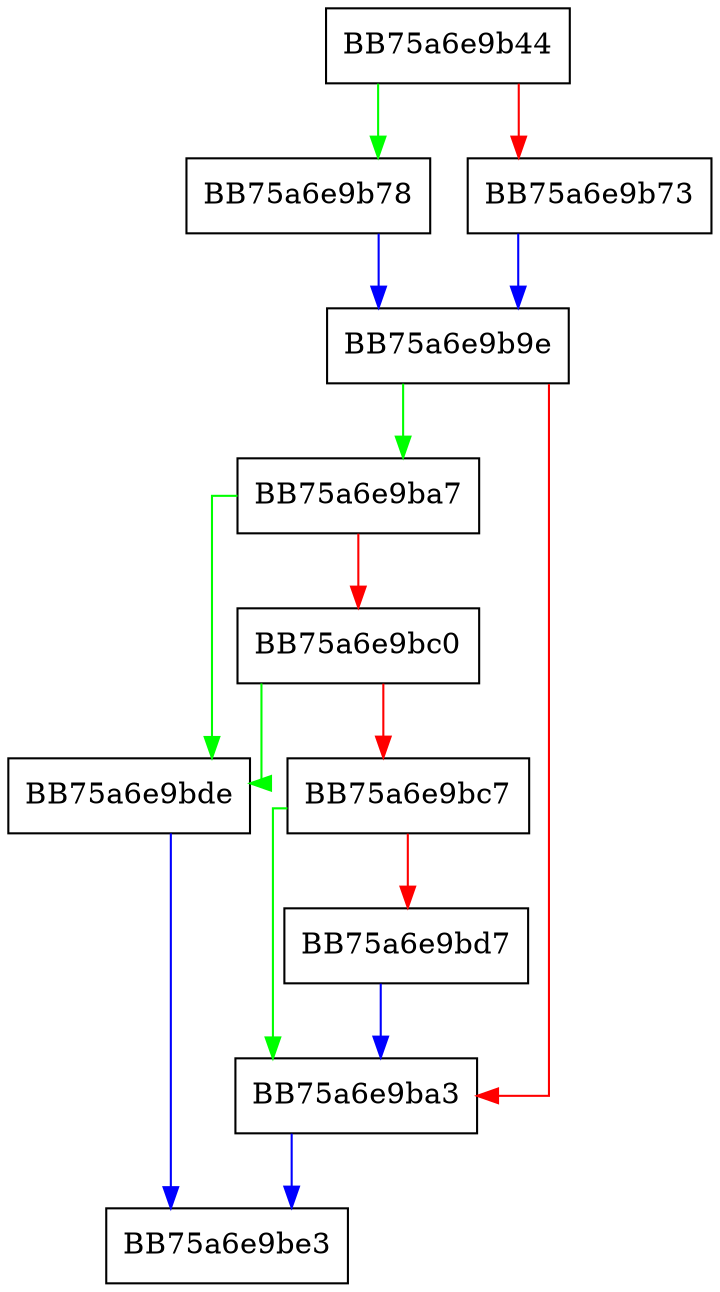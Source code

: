 digraph SeekHelper {
  node [shape="box"];
  graph [splines=ortho];
  BB75a6e9b44 -> BB75a6e9b78 [color="green"];
  BB75a6e9b44 -> BB75a6e9b73 [color="red"];
  BB75a6e9b73 -> BB75a6e9b9e [color="blue"];
  BB75a6e9b78 -> BB75a6e9b9e [color="blue"];
  BB75a6e9b9e -> BB75a6e9ba7 [color="green"];
  BB75a6e9b9e -> BB75a6e9ba3 [color="red"];
  BB75a6e9ba3 -> BB75a6e9be3 [color="blue"];
  BB75a6e9ba7 -> BB75a6e9bde [color="green"];
  BB75a6e9ba7 -> BB75a6e9bc0 [color="red"];
  BB75a6e9bc0 -> BB75a6e9bde [color="green"];
  BB75a6e9bc0 -> BB75a6e9bc7 [color="red"];
  BB75a6e9bc7 -> BB75a6e9ba3 [color="green"];
  BB75a6e9bc7 -> BB75a6e9bd7 [color="red"];
  BB75a6e9bd7 -> BB75a6e9ba3 [color="blue"];
  BB75a6e9bde -> BB75a6e9be3 [color="blue"];
}